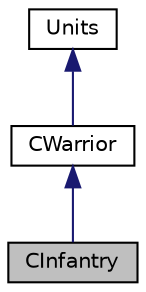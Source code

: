 digraph "CInfantry"
{
  edge [fontname="Helvetica",fontsize="10",labelfontname="Helvetica",labelfontsize="10"];
  node [fontname="Helvetica",fontsize="10",shape=record];
  Node1 [label="CInfantry",height=0.2,width=0.4,color="black", fillcolor="grey75", style="filled", fontcolor="black"];
  Node2 -> Node1 [dir="back",color="midnightblue",fontsize="10",style="solid",fontname="Helvetica"];
  Node2 [label="CWarrior",height=0.2,width=0.4,color="black", fillcolor="white", style="filled",URL="$classCWarrior.html"];
  Node3 -> Node2 [dir="back",color="midnightblue",fontsize="10",style="solid",fontname="Helvetica"];
  Node3 [label="Units",height=0.2,width=0.4,color="black", fillcolor="white", style="filled",URL="$classUnits.html"];
}
